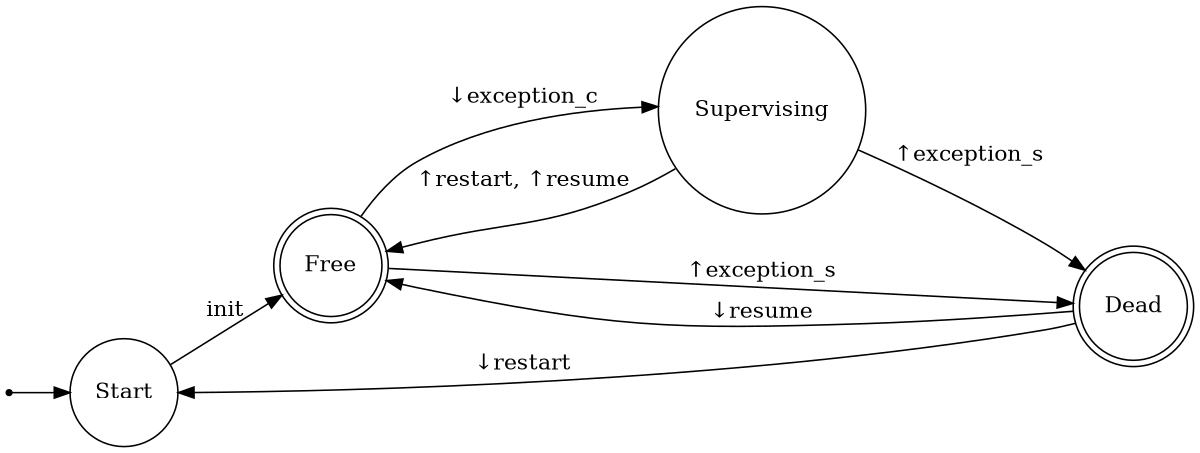 digraph finite_state_machine {
    rankdir=LR;
    size="8,8"
    node [shape = point ]; begin
 
    node [shape = circle, label="Start", fontsize=14] Start;
    node [shape = doublecircle, label="Free", fontsize=14] Free;
    node [shape = circle, label="Supervising", fontsize=14] Supervising;
    node [shape = doublecircle, label="Dead", fontsize=14] Dead;
 

    begin -> Start;
    Start -> Free [ label = "init" ];

    Free -> Supervising [ label = "↓exception_c" ];
    Free -> Dead [ label = "↑exception_s" ];

    Supervising -> Dead [ label = "↑exception_s" ];
    Supervising -> Free [ label = "↑restart, ↑resume" ];

    Dead -> Start [ label = "↓restart" ];
    Dead -> Free [ label = "↓resume" ];
}
